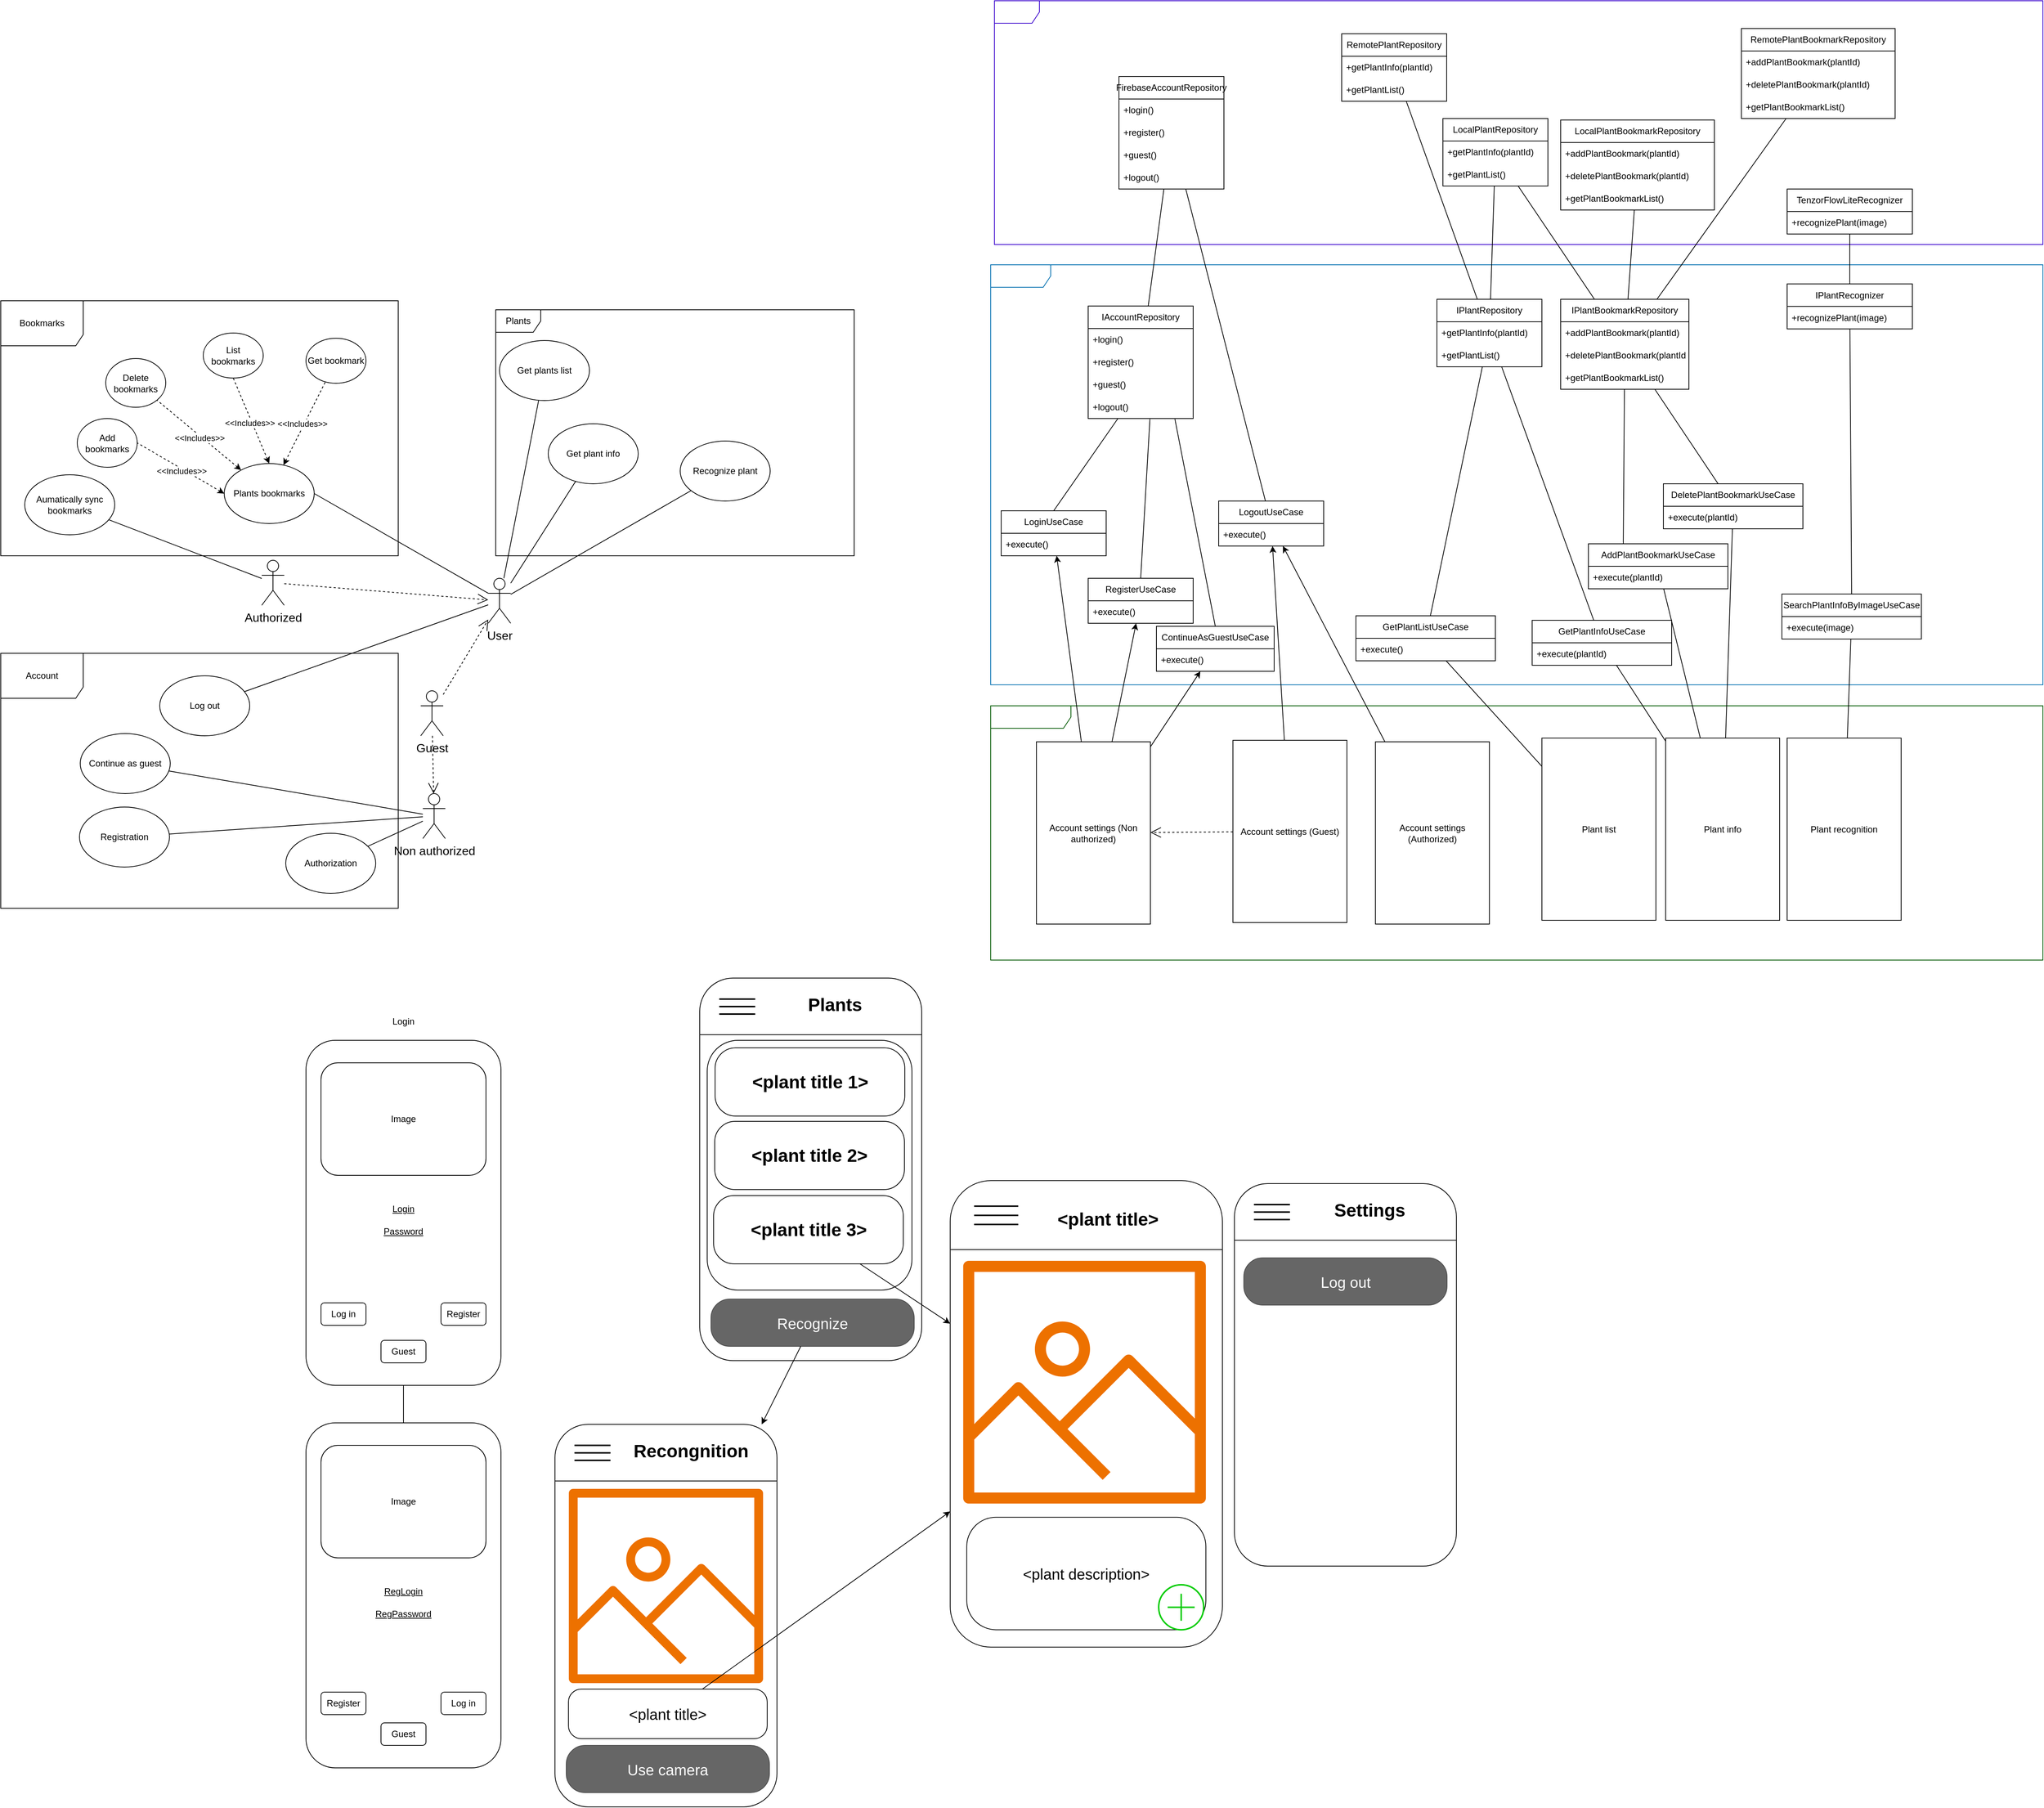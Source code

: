 <mxfile version="24.7.17">
  <diagram name="Страница — 1" id="I9Z1L919ukLN-PUytdVg">
    <mxGraphModel dx="2074" dy="1895" grid="0" gridSize="10" guides="1" tooltips="1" connect="1" arrows="1" fold="1" page="1" pageScale="1" pageWidth="827" pageHeight="1169" math="0" shadow="0">
      <root>
        <mxCell id="0" />
        <mxCell id="1" parent="0" />
        <mxCell id="OZ5fW6hErYmCuCrI8Dng-1" value="&lt;font style=&quot;font-size: 16px;&quot;&gt;Authorized&lt;/font&gt;" style="shape=umlActor;verticalLabelPosition=bottom;verticalAlign=top;html=1;outlineConnect=0;" parent="1" vertex="1">
          <mxGeometry x="-82" y="636" width="30" height="60" as="geometry" />
        </mxCell>
        <mxCell id="XvAhgUPR3jtQ_a_zYUv5-78" value="&lt;span style=&quot;font-size: 16px;&quot;&gt;User&lt;/span&gt;" style="shape=umlActor;verticalLabelPosition=bottom;verticalAlign=top;html=1;outlineConnect=0;" parent="1" vertex="1">
          <mxGeometry x="220" y="660" width="30" height="60" as="geometry" />
        </mxCell>
        <mxCell id="XvAhgUPR3jtQ_a_zYUv5-80" value="" style="endArrow=open;endSize=12;dashed=1;html=1;rounded=0;" parent="1" source="OZ5fW6hErYmCuCrI8Dng-1" target="XvAhgUPR3jtQ_a_zYUv5-78" edge="1">
          <mxGeometry width="160" relative="1" as="geometry">
            <mxPoint x="290" y="450" as="sourcePoint" />
            <mxPoint x="450" y="450" as="targetPoint" />
          </mxGeometry>
        </mxCell>
        <mxCell id="XvAhgUPR3jtQ_a_zYUv5-93" value="" style="endArrow=none;startArrow=none;endFill=0;startFill=0;html=1;rounded=0;" parent="1" source="XvAhgUPR3jtQ_a_zYUv5-78" target="xOfuGixTryFJO2dYPFEX-210" edge="1">
          <mxGeometry width="160" relative="1" as="geometry">
            <mxPoint x="260" y="711" as="sourcePoint" />
            <mxPoint x="520.574" y="582.284" as="targetPoint" />
          </mxGeometry>
        </mxCell>
        <mxCell id="ywz3B_dQgSqiMd2RL0sB-4" value="" style="rounded=1;whiteSpace=wrap;html=1;" parent="1" vertex="1">
          <mxGeometry x="-23" y="1276" width="260" height="460" as="geometry" />
        </mxCell>
        <mxCell id="ywz3B_dQgSqiMd2RL0sB-8" value="Image" style="rounded=1;whiteSpace=wrap;html=1;" parent="1" vertex="1">
          <mxGeometry x="-3" y="1306" width="220" height="150" as="geometry" />
        </mxCell>
        <mxCell id="ywz3B_dQgSqiMd2RL0sB-9" value="&lt;u&gt;Login&lt;/u&gt;" style="text;html=1;align=center;verticalAlign=middle;whiteSpace=wrap;rounded=0;" parent="1" vertex="1">
          <mxGeometry x="-3" y="1486" width="220" height="30" as="geometry" />
        </mxCell>
        <mxCell id="ywz3B_dQgSqiMd2RL0sB-10" value="&lt;u&gt;Password&lt;/u&gt;" style="text;html=1;align=center;verticalAlign=middle;whiteSpace=wrap;rounded=0;" parent="1" vertex="1">
          <mxGeometry x="-3" y="1516" width="220" height="30" as="geometry" />
        </mxCell>
        <mxCell id="ywz3B_dQgSqiMd2RL0sB-11" value="Log in" style="rounded=1;whiteSpace=wrap;html=1;" parent="1" vertex="1">
          <mxGeometry x="-3" y="1626" width="60" height="30" as="geometry" />
        </mxCell>
        <mxCell id="ywz3B_dQgSqiMd2RL0sB-12" value="Register" style="rounded=1;whiteSpace=wrap;html=1;" parent="1" vertex="1">
          <mxGeometry x="157" y="1626" width="60" height="30" as="geometry" />
        </mxCell>
        <mxCell id="ywz3B_dQgSqiMd2RL0sB-13" value="Guest" style="rounded=1;whiteSpace=wrap;html=1;" parent="1" vertex="1">
          <mxGeometry x="77" y="1676" width="60" height="30" as="geometry" />
        </mxCell>
        <mxCell id="ywz3B_dQgSqiMd2RL0sB-14" value="" style="rounded=1;whiteSpace=wrap;html=1;" parent="1" vertex="1">
          <mxGeometry x="-23" y="1786" width="260" height="460" as="geometry" />
        </mxCell>
        <mxCell id="ywz3B_dQgSqiMd2RL0sB-15" value="Image" style="rounded=1;whiteSpace=wrap;html=1;" parent="1" vertex="1">
          <mxGeometry x="-3" y="1816" width="220" height="150" as="geometry" />
        </mxCell>
        <mxCell id="ywz3B_dQgSqiMd2RL0sB-16" value="&lt;u&gt;RegLogin&lt;/u&gt;" style="text;html=1;align=center;verticalAlign=middle;whiteSpace=wrap;rounded=0;" parent="1" vertex="1">
          <mxGeometry x="-3" y="1996" width="220" height="30" as="geometry" />
        </mxCell>
        <mxCell id="ywz3B_dQgSqiMd2RL0sB-17" value="&lt;u&gt;RegPassword&lt;/u&gt;" style="text;html=1;align=center;verticalAlign=middle;whiteSpace=wrap;rounded=0;" parent="1" vertex="1">
          <mxGeometry x="-3" y="2026" width="220" height="30" as="geometry" />
        </mxCell>
        <mxCell id="ywz3B_dQgSqiMd2RL0sB-18" value="Log in" style="rounded=1;whiteSpace=wrap;html=1;" parent="1" vertex="1">
          <mxGeometry x="157" y="2145" width="60" height="30" as="geometry" />
        </mxCell>
        <mxCell id="ywz3B_dQgSqiMd2RL0sB-19" value="Register" style="rounded=1;whiteSpace=wrap;html=1;" parent="1" vertex="1">
          <mxGeometry x="-3" y="2145" width="60" height="30" as="geometry" />
        </mxCell>
        <mxCell id="ywz3B_dQgSqiMd2RL0sB-20" value="Guest" style="rounded=1;whiteSpace=wrap;html=1;" parent="1" vertex="1">
          <mxGeometry x="77" y="2186" width="60" height="30" as="geometry" />
        </mxCell>
        <mxCell id="ywz3B_dQgSqiMd2RL0sB-25" value="" style="endArrow=none;html=1;rounded=0;exitX=0.5;exitY=1;exitDx=0;exitDy=0;entryX=0.5;entryY=0;entryDx=0;entryDy=0;" parent="1" source="ywz3B_dQgSqiMd2RL0sB-4" target="ywz3B_dQgSqiMd2RL0sB-14" edge="1">
          <mxGeometry width="50" height="50" relative="1" as="geometry">
            <mxPoint x="397" y="1686" as="sourcePoint" />
            <mxPoint x="447" y="1636" as="targetPoint" />
          </mxGeometry>
        </mxCell>
        <mxCell id="XvAhgUPR3jtQ_a_zYUv5-102" value="Bookmarks" style="shape=umlFrame;whiteSpace=wrap;html=1;pointerEvents=0;width=110;height=60;" parent="1" vertex="1">
          <mxGeometry x="-430" y="290" width="530" height="340" as="geometry" />
        </mxCell>
        <mxCell id="OZ5fW6hErYmCuCrI8Dng-46" value="Authorization" style="ellipse;whiteSpace=wrap;html=1;" parent="1" vertex="1">
          <mxGeometry x="-50" y="1000" width="120" height="80" as="geometry" />
        </mxCell>
        <mxCell id="OZ5fW6hErYmCuCrI8Dng-50" value="Log out" style="ellipse;whiteSpace=wrap;html=1;" parent="1" vertex="1">
          <mxGeometry x="-218" y="790" width="120" height="80" as="geometry" />
        </mxCell>
        <mxCell id="XvAhgUPR3jtQ_a_zYUv5-67" value="Registration" style="ellipse;whiteSpace=wrap;html=1;" parent="1" vertex="1">
          <mxGeometry x="-325" y="965" width="120" height="80" as="geometry" />
        </mxCell>
        <mxCell id="XvAhgUPR3jtQ_a_zYUv5-71" value="Account" style="shape=umlFrame;whiteSpace=wrap;html=1;pointerEvents=0;width=110;height=60;" parent="1" vertex="1">
          <mxGeometry x="-430" y="760" width="530" height="340" as="geometry" />
        </mxCell>
        <mxCell id="XvAhgUPR3jtQ_a_zYUv5-113" value="Plants" style="shape=umlFrame;whiteSpace=wrap;html=1;pointerEvents=0;" parent="1" vertex="1">
          <mxGeometry x="230" y="302" width="478" height="328" as="geometry" />
        </mxCell>
        <mxCell id="9uD425jECkBsUKJlCgR7-5" value="Aumatically sync bookmarks" style="ellipse;whiteSpace=wrap;html=1;" parent="1" vertex="1">
          <mxGeometry x="-398" y="522" width="120" height="80" as="geometry" />
        </mxCell>
        <mxCell id="9uD425jECkBsUKJlCgR7-7" value="" style="endArrow=none;html=1;rounded=0;" parent="1" source="9uD425jECkBsUKJlCgR7-5" target="OZ5fW6hErYmCuCrI8Dng-1" edge="1">
          <mxGeometry width="50" height="50" relative="1" as="geometry">
            <mxPoint x="-140" y="850" as="sourcePoint" />
            <mxPoint x="-10" y="720.0" as="targetPoint" />
          </mxGeometry>
        </mxCell>
        <mxCell id="9uD425jECkBsUKJlCgR7-18" value="Plants bookmarks" style="ellipse;whiteSpace=wrap;html=1;" parent="1" vertex="1">
          <mxGeometry x="-132" y="507" width="120" height="80" as="geometry" />
        </mxCell>
        <mxCell id="9uD425jECkBsUKJlCgR7-19" value="Add bookmarks" style="ellipse;whiteSpace=wrap;html=1;" parent="1" vertex="1">
          <mxGeometry x="-328" y="447" width="80" height="65" as="geometry" />
        </mxCell>
        <mxCell id="9uD425jECkBsUKJlCgR7-20" value="Delete bookmarks" style="ellipse;whiteSpace=wrap;html=1;" parent="1" vertex="1">
          <mxGeometry x="-290" y="367" width="80" height="65" as="geometry" />
        </mxCell>
        <mxCell id="9uD425jECkBsUKJlCgR7-21" value="List bookmarks" style="ellipse;whiteSpace=wrap;html=1;" parent="1" vertex="1">
          <mxGeometry x="-160" y="333" width="80" height="60" as="geometry" />
        </mxCell>
        <mxCell id="9uD425jECkBsUKJlCgR7-31" value="" style="endArrow=none;html=1;rounded=0;dashed=1;startArrow=classic;startFill=1;endFill=0;entryX=0.5;entryY=1;entryDx=0;entryDy=0;exitX=0.5;exitY=0;exitDx=0;exitDy=0;" parent="1" source="9uD425jECkBsUKJlCgR7-18" target="9uD425jECkBsUKJlCgR7-21" edge="1">
          <mxGeometry width="50" height="50" relative="1" as="geometry">
            <mxPoint x="-62" y="432" as="sourcePoint" />
            <mxPoint x="-102" y="391" as="targetPoint" />
            <Array as="points" />
          </mxGeometry>
        </mxCell>
        <mxCell id="9uD425jECkBsUKJlCgR7-32" value="&lt;span style=&quot;font-size: 11px;&quot;&gt;&amp;lt;&amp;lt;Includes&amp;gt;&amp;gt;&lt;/span&gt;" style="edgeLabel;html=1;align=center;verticalAlign=middle;resizable=0;points=[];fontSize=11;" parent="9uD425jECkBsUKJlCgR7-31" vertex="1" connectable="0">
          <mxGeometry x="-0.033" y="3" relative="1" as="geometry">
            <mxPoint as="offset" />
          </mxGeometry>
        </mxCell>
        <mxCell id="9uD425jECkBsUKJlCgR7-33" value="" style="endArrow=none;html=1;rounded=0;dashed=1;startArrow=classic;startFill=1;endFill=0;entryX=1;entryY=1;entryDx=0;entryDy=0;" parent="1" source="9uD425jECkBsUKJlCgR7-18" target="9uD425jECkBsUKJlCgR7-20" edge="1">
          <mxGeometry width="50" height="50" relative="1" as="geometry">
            <mxPoint x="-52" y="442" as="sourcePoint" />
            <mxPoint x="-92" y="401" as="targetPoint" />
            <Array as="points" />
          </mxGeometry>
        </mxCell>
        <mxCell id="9uD425jECkBsUKJlCgR7-34" value="&lt;span style=&quot;font-size: 11px;&quot;&gt;&amp;lt;&amp;lt;Includes&amp;gt;&amp;gt;&lt;/span&gt;" style="edgeLabel;html=1;align=center;verticalAlign=middle;resizable=0;points=[];fontSize=11;" parent="9uD425jECkBsUKJlCgR7-33" vertex="1" connectable="0">
          <mxGeometry x="-0.033" y="3" relative="1" as="geometry">
            <mxPoint as="offset" />
          </mxGeometry>
        </mxCell>
        <mxCell id="9uD425jECkBsUKJlCgR7-35" value="" style="endArrow=none;html=1;rounded=0;dashed=1;startArrow=classic;startFill=1;endFill=0;exitX=0;exitY=0.5;exitDx=0;exitDy=0;entryX=1;entryY=0.5;entryDx=0;entryDy=0;" parent="1" source="9uD425jECkBsUKJlCgR7-18" target="9uD425jECkBsUKJlCgR7-19" edge="1">
          <mxGeometry width="50" height="50" relative="1" as="geometry">
            <mxPoint x="-42" y="452" as="sourcePoint" />
            <mxPoint x="-82" y="411" as="targetPoint" />
            <Array as="points" />
          </mxGeometry>
        </mxCell>
        <mxCell id="9uD425jECkBsUKJlCgR7-36" value="&lt;span style=&quot;font-size: 11px;&quot;&gt;&amp;lt;&amp;lt;Includes&amp;gt;&amp;gt;&lt;/span&gt;" style="edgeLabel;html=1;align=center;verticalAlign=middle;resizable=0;points=[];fontSize=11;" parent="9uD425jECkBsUKJlCgR7-35" vertex="1" connectable="0">
          <mxGeometry x="-0.033" y="3" relative="1" as="geometry">
            <mxPoint as="offset" />
          </mxGeometry>
        </mxCell>
        <mxCell id="9uD425jECkBsUKJlCgR7-38" value="" style="endArrow=none;html=1;rounded=0;entryX=0;entryY=0.333;entryDx=0;entryDy=0;entryPerimeter=0;exitX=1;exitY=0.5;exitDx=0;exitDy=0;" parent="1" source="9uD425jECkBsUKJlCgR7-18" target="XvAhgUPR3jtQ_a_zYUv5-78" edge="1">
          <mxGeometry width="50" height="50" relative="1" as="geometry">
            <mxPoint x="90" y="700" as="sourcePoint" />
            <mxPoint x="140" y="650" as="targetPoint" />
          </mxGeometry>
        </mxCell>
        <mxCell id="9uD425jECkBsUKJlCgR7-49" value="Data" style="shape=umlFrame;whiteSpace=wrap;html=1;pointerEvents=0;fillColor=none;fontColor=#ffffff;strokeColor=#3700CC;" parent="1" vertex="1">
          <mxGeometry x="895" y="-110" width="1398" height="325" as="geometry" />
        </mxCell>
        <mxCell id="9uD425jECkBsUKJlCgR7-50" value="Domain" style="shape=umlFrame;whiteSpace=wrap;html=1;pointerEvents=0;fillColor=none;fontColor=#ffffff;strokeColor=#006EAF;swimlaneFillColor=none;width=80;height=30;" parent="1" vertex="1">
          <mxGeometry x="890" y="242" width="1403" height="560" as="geometry" />
        </mxCell>
        <mxCell id="9uD425jECkBsUKJlCgR7-51" value="Presentation" style="shape=umlFrame;whiteSpace=wrap;html=1;pointerEvents=0;fillColor=none;fontColor=#ffffff;strokeColor=#005700;swimlaneFillColor=none;width=107;height=30;" parent="1" vertex="1">
          <mxGeometry x="890" y="830" width="1403" height="339" as="geometry" />
        </mxCell>
        <mxCell id="s6B-EZRNjVWWbjjZsRBY-15" value="Login" style="text;html=1;align=center;verticalAlign=middle;whiteSpace=wrap;rounded=0;" parent="1" vertex="1">
          <mxGeometry x="77" y="1236" width="60" height="30" as="geometry" />
        </mxCell>
        <mxCell id="s6B-EZRNjVWWbjjZsRBY-115" value="LoginUseCase" style="swimlane;fontStyle=0;childLayout=stackLayout;horizontal=1;startSize=30;horizontalStack=0;resizeParent=1;resizeParentMax=0;resizeLast=0;collapsible=1;marginBottom=0;whiteSpace=wrap;html=1;" parent="1" vertex="1">
          <mxGeometry x="904" y="570" width="140" height="60" as="geometry" />
        </mxCell>
        <mxCell id="s6B-EZRNjVWWbjjZsRBY-116" value="+execute()" style="text;strokeColor=none;fillColor=none;align=left;verticalAlign=middle;spacingLeft=4;spacingRight=4;overflow=hidden;points=[[0,0.5],[1,0.5]];portConstraint=eastwest;rotatable=0;whiteSpace=wrap;html=1;" parent="s6B-EZRNjVWWbjjZsRBY-115" vertex="1">
          <mxGeometry y="30" width="140" height="30" as="geometry" />
        </mxCell>
        <mxCell id="s6B-EZRNjVWWbjjZsRBY-119" value="RegisterUseCase" style="swimlane;fontStyle=0;childLayout=stackLayout;horizontal=1;startSize=30;horizontalStack=0;resizeParent=1;resizeParentMax=0;resizeLast=0;collapsible=1;marginBottom=0;whiteSpace=wrap;html=1;" parent="1" vertex="1">
          <mxGeometry x="1020" y="660" width="140" height="60" as="geometry" />
        </mxCell>
        <mxCell id="s6B-EZRNjVWWbjjZsRBY-120" value="+execute&lt;span style=&quot;background-color: initial;&quot;&gt;()&lt;/span&gt;" style="text;strokeColor=none;fillColor=none;align=left;verticalAlign=middle;spacingLeft=4;spacingRight=4;overflow=hidden;points=[[0,0.5],[1,0.5]];portConstraint=eastwest;rotatable=0;whiteSpace=wrap;html=1;" parent="s6B-EZRNjVWWbjjZsRBY-119" vertex="1">
          <mxGeometry y="30" width="140" height="30" as="geometry" />
        </mxCell>
        <mxCell id="s6B-EZRNjVWWbjjZsRBY-121" value="ContinueAsGuestUseCase" style="swimlane;fontStyle=0;childLayout=stackLayout;horizontal=1;startSize=30;horizontalStack=0;resizeParent=1;resizeParentMax=0;resizeLast=0;collapsible=1;marginBottom=0;whiteSpace=wrap;html=1;" parent="1" vertex="1">
          <mxGeometry x="1111" y="724" width="157" height="60" as="geometry">
            <mxRectangle x="983" y="728" width="121" height="30" as="alternateBounds" />
          </mxGeometry>
        </mxCell>
        <mxCell id="s6B-EZRNjVWWbjjZsRBY-122" value="+execute()" style="text;strokeColor=none;fillColor=none;align=left;verticalAlign=middle;spacingLeft=4;spacingRight=4;overflow=hidden;points=[[0,0.5],[1,0.5]];portConstraint=eastwest;rotatable=0;whiteSpace=wrap;html=1;" parent="s6B-EZRNjVWWbjjZsRBY-121" vertex="1">
          <mxGeometry y="30" width="157" height="30" as="geometry" />
        </mxCell>
        <mxCell id="s6B-EZRNjVWWbjjZsRBY-123" value="SearchPlantInfoByImageUseCase" style="swimlane;fontStyle=0;childLayout=stackLayout;horizontal=1;startSize=30;horizontalStack=0;resizeParent=1;resizeParentMax=0;resizeLast=0;collapsible=1;marginBottom=0;whiteSpace=wrap;html=1;" parent="1" vertex="1">
          <mxGeometry x="1945" y="681" width="186" height="60" as="geometry" />
        </mxCell>
        <mxCell id="s6B-EZRNjVWWbjjZsRBY-124" value="+execute(image)" style="text;strokeColor=none;fillColor=none;align=left;verticalAlign=middle;spacingLeft=4;spacingRight=4;overflow=hidden;points=[[0,0.5],[1,0.5]];portConstraint=eastwest;rotatable=0;whiteSpace=wrap;html=1;" parent="s6B-EZRNjVWWbjjZsRBY-123" vertex="1">
          <mxGeometry y="30" width="186" height="30" as="geometry" />
        </mxCell>
        <mxCell id="s6B-EZRNjVWWbjjZsRBY-125" value="AddPlantBookmarkUseCase" style="swimlane;fontStyle=0;childLayout=stackLayout;horizontal=1;startSize=30;horizontalStack=0;resizeParent=1;resizeParentMax=0;resizeLast=0;collapsible=1;marginBottom=0;whiteSpace=wrap;html=1;" parent="1" vertex="1">
          <mxGeometry x="1687" y="614" width="186" height="60" as="geometry" />
        </mxCell>
        <mxCell id="s6B-EZRNjVWWbjjZsRBY-126" value="+execute(plantId)" style="text;strokeColor=none;fillColor=none;align=left;verticalAlign=middle;spacingLeft=4;spacingRight=4;overflow=hidden;points=[[0,0.5],[1,0.5]];portConstraint=eastwest;rotatable=0;whiteSpace=wrap;html=1;" parent="s6B-EZRNjVWWbjjZsRBY-125" vertex="1">
          <mxGeometry y="30" width="186" height="30" as="geometry" />
        </mxCell>
        <mxCell id="s6B-EZRNjVWWbjjZsRBY-127" value="GetPlantInfoUseCase" style="swimlane;fontStyle=0;childLayout=stackLayout;horizontal=1;startSize=30;horizontalStack=0;resizeParent=1;resizeParentMax=0;resizeLast=0;collapsible=1;marginBottom=0;whiteSpace=wrap;html=1;" parent="1" vertex="1">
          <mxGeometry x="1612" y="716" width="186" height="60" as="geometry" />
        </mxCell>
        <mxCell id="s6B-EZRNjVWWbjjZsRBY-128" value="+execute(plantId)" style="text;strokeColor=none;fillColor=none;align=left;verticalAlign=middle;spacingLeft=4;spacingRight=4;overflow=hidden;points=[[0,0.5],[1,0.5]];portConstraint=eastwest;rotatable=0;whiteSpace=wrap;html=1;" parent="s6B-EZRNjVWWbjjZsRBY-127" vertex="1">
          <mxGeometry y="30" width="186" height="30" as="geometry" />
        </mxCell>
        <mxCell id="s6B-EZRNjVWWbjjZsRBY-129" value="DeletePlantBookmarkUseCase" style="swimlane;fontStyle=0;childLayout=stackLayout;horizontal=1;startSize=30;horizontalStack=0;resizeParent=1;resizeParentMax=0;resizeLast=0;collapsible=1;marginBottom=0;whiteSpace=wrap;html=1;" parent="1" vertex="1">
          <mxGeometry x="1787" y="534" width="186" height="60" as="geometry" />
        </mxCell>
        <mxCell id="s6B-EZRNjVWWbjjZsRBY-130" value="+execute(plantId)" style="text;strokeColor=none;fillColor=none;align=left;verticalAlign=middle;spacingLeft=4;spacingRight=4;overflow=hidden;points=[[0,0.5],[1,0.5]];portConstraint=eastwest;rotatable=0;whiteSpace=wrap;html=1;" parent="s6B-EZRNjVWWbjjZsRBY-129" vertex="1">
          <mxGeometry y="30" width="186" height="30" as="geometry" />
        </mxCell>
        <mxCell id="s6B-EZRNjVWWbjjZsRBY-153" value="IAccountRepository" style="swimlane;fontStyle=0;childLayout=stackLayout;horizontal=1;startSize=30;horizontalStack=0;resizeParent=1;resizeParentMax=0;resizeLast=0;collapsible=1;marginBottom=0;whiteSpace=wrap;html=1;" parent="1" vertex="1">
          <mxGeometry x="1020" y="297" width="140" height="150" as="geometry" />
        </mxCell>
        <mxCell id="s6B-EZRNjVWWbjjZsRBY-154" value="+login()" style="text;strokeColor=none;fillColor=none;align=left;verticalAlign=middle;spacingLeft=4;spacingRight=4;overflow=hidden;points=[[0,0.5],[1,0.5]];portConstraint=eastwest;rotatable=0;whiteSpace=wrap;html=1;" parent="s6B-EZRNjVWWbjjZsRBY-153" vertex="1">
          <mxGeometry y="30" width="140" height="30" as="geometry" />
        </mxCell>
        <mxCell id="s6B-EZRNjVWWbjjZsRBY-155" value="+register()" style="text;strokeColor=none;fillColor=none;align=left;verticalAlign=middle;spacingLeft=4;spacingRight=4;overflow=hidden;points=[[0,0.5],[1,0.5]];portConstraint=eastwest;rotatable=0;whiteSpace=wrap;html=1;" parent="s6B-EZRNjVWWbjjZsRBY-153" vertex="1">
          <mxGeometry y="60" width="140" height="30" as="geometry" />
        </mxCell>
        <mxCell id="xOfuGixTryFJO2dYPFEX-9" value="+guest()" style="text;strokeColor=none;fillColor=none;align=left;verticalAlign=middle;spacingLeft=4;spacingRight=4;overflow=hidden;points=[[0,0.5],[1,0.5]];portConstraint=eastwest;rotatable=0;whiteSpace=wrap;html=1;" parent="s6B-EZRNjVWWbjjZsRBY-153" vertex="1">
          <mxGeometry y="90" width="140" height="30" as="geometry" />
        </mxCell>
        <mxCell id="s6B-EZRNjVWWbjjZsRBY-156" value="+logout()" style="text;strokeColor=none;fillColor=none;align=left;verticalAlign=middle;spacingLeft=4;spacingRight=4;overflow=hidden;points=[[0,0.5],[1,0.5]];portConstraint=eastwest;rotatable=0;whiteSpace=wrap;html=1;" parent="s6B-EZRNjVWWbjjZsRBY-153" vertex="1">
          <mxGeometry y="120" width="140" height="30" as="geometry" />
        </mxCell>
        <mxCell id="s6B-EZRNjVWWbjjZsRBY-157" value="FirebaseAccountRepository" style="swimlane;fontStyle=0;childLayout=stackLayout;horizontal=1;startSize=30;horizontalStack=0;resizeParent=1;resizeParentMax=0;resizeLast=0;collapsible=1;marginBottom=0;whiteSpace=wrap;html=1;" parent="1" vertex="1">
          <mxGeometry x="1061" y="-9" width="140" height="150" as="geometry" />
        </mxCell>
        <mxCell id="s6B-EZRNjVWWbjjZsRBY-158" value="+login()" style="text;strokeColor=none;fillColor=none;align=left;verticalAlign=middle;spacingLeft=4;spacingRight=4;overflow=hidden;points=[[0,0.5],[1,0.5]];portConstraint=eastwest;rotatable=0;whiteSpace=wrap;html=1;" parent="s6B-EZRNjVWWbjjZsRBY-157" vertex="1">
          <mxGeometry y="30" width="140" height="30" as="geometry" />
        </mxCell>
        <mxCell id="s6B-EZRNjVWWbjjZsRBY-159" value="+register()" style="text;strokeColor=none;fillColor=none;align=left;verticalAlign=middle;spacingLeft=4;spacingRight=4;overflow=hidden;points=[[0,0.5],[1,0.5]];portConstraint=eastwest;rotatable=0;whiteSpace=wrap;html=1;" parent="s6B-EZRNjVWWbjjZsRBY-157" vertex="1">
          <mxGeometry y="60" width="140" height="30" as="geometry" />
        </mxCell>
        <mxCell id="xvtf7_6yE1IovDaNjs_M-1" value="+guest()" style="text;strokeColor=none;fillColor=none;align=left;verticalAlign=middle;spacingLeft=4;spacingRight=4;overflow=hidden;points=[[0,0.5],[1,0.5]];portConstraint=eastwest;rotatable=0;whiteSpace=wrap;html=1;" vertex="1" parent="s6B-EZRNjVWWbjjZsRBY-157">
          <mxGeometry y="90" width="140" height="30" as="geometry" />
        </mxCell>
        <mxCell id="s6B-EZRNjVWWbjjZsRBY-160" value="+logout()" style="text;strokeColor=none;fillColor=none;align=left;verticalAlign=middle;spacingLeft=4;spacingRight=4;overflow=hidden;points=[[0,0.5],[1,0.5]];portConstraint=eastwest;rotatable=0;whiteSpace=wrap;html=1;" parent="s6B-EZRNjVWWbjjZsRBY-157" vertex="1">
          <mxGeometry y="120" width="140" height="30" as="geometry" />
        </mxCell>
        <mxCell id="s6B-EZRNjVWWbjjZsRBY-167" value="TenzorFlowLiteRecognizer" style="swimlane;fontStyle=0;childLayout=stackLayout;horizontal=1;startSize=30;horizontalStack=0;resizeParent=1;resizeParentMax=0;resizeLast=0;collapsible=1;marginBottom=0;whiteSpace=wrap;html=1;" parent="1" vertex="1">
          <mxGeometry x="1952" y="141" width="167" height="60" as="geometry" />
        </mxCell>
        <mxCell id="s6B-EZRNjVWWbjjZsRBY-168" value="+recognizePlant(image)" style="text;strokeColor=none;fillColor=none;align=left;verticalAlign=middle;spacingLeft=4;spacingRight=4;overflow=hidden;points=[[0,0.5],[1,0.5]];portConstraint=eastwest;rotatable=0;whiteSpace=wrap;html=1;" parent="s6B-EZRNjVWWbjjZsRBY-167" vertex="1">
          <mxGeometry y="30" width="167" height="30" as="geometry" />
        </mxCell>
        <mxCell id="s6B-EZRNjVWWbjjZsRBY-172" value="IPlantRepository" style="swimlane;fontStyle=0;childLayout=stackLayout;horizontal=1;startSize=30;horizontalStack=0;resizeParent=1;resizeParentMax=0;resizeLast=0;collapsible=1;marginBottom=0;whiteSpace=wrap;html=1;" parent="1" vertex="1">
          <mxGeometry x="1485" y="288" width="140" height="90" as="geometry" />
        </mxCell>
        <mxCell id="s6B-EZRNjVWWbjjZsRBY-173" value="+getPlantInfo(plantId)" style="text;strokeColor=none;fillColor=none;align=left;verticalAlign=middle;spacingLeft=4;spacingRight=4;overflow=hidden;points=[[0,0.5],[1,0.5]];portConstraint=eastwest;rotatable=0;whiteSpace=wrap;html=1;" parent="s6B-EZRNjVWWbjjZsRBY-172" vertex="1">
          <mxGeometry y="30" width="140" height="30" as="geometry" />
        </mxCell>
        <mxCell id="xOfuGixTryFJO2dYPFEX-167" value="+getPlantList()" style="text;strokeColor=none;fillColor=none;align=left;verticalAlign=middle;spacingLeft=4;spacingRight=4;overflow=hidden;points=[[0,0.5],[1,0.5]];portConstraint=eastwest;rotatable=0;whiteSpace=wrap;html=1;" parent="s6B-EZRNjVWWbjjZsRBY-172" vertex="1">
          <mxGeometry y="60" width="140" height="30" as="geometry" />
        </mxCell>
        <mxCell id="s6B-EZRNjVWWbjjZsRBY-179" value="LocalPlantRepository" style="swimlane;fontStyle=0;childLayout=stackLayout;horizontal=1;startSize=30;horizontalStack=0;resizeParent=1;resizeParentMax=0;resizeLast=0;collapsible=1;marginBottom=0;whiteSpace=wrap;html=1;" parent="1" vertex="1">
          <mxGeometry x="1493" y="47" width="140" height="90" as="geometry" />
        </mxCell>
        <mxCell id="s6B-EZRNjVWWbjjZsRBY-180" value="+getPlantInfo(plantId)" style="text;strokeColor=none;fillColor=none;align=left;verticalAlign=middle;spacingLeft=4;spacingRight=4;overflow=hidden;points=[[0,0.5],[1,0.5]];portConstraint=eastwest;rotatable=0;whiteSpace=wrap;html=1;" parent="s6B-EZRNjVWWbjjZsRBY-179" vertex="1">
          <mxGeometry y="30" width="140" height="30" as="geometry" />
        </mxCell>
        <mxCell id="xOfuGixTryFJO2dYPFEX-180" value="+getPlantList()" style="text;strokeColor=none;fillColor=none;align=left;verticalAlign=middle;spacingLeft=4;spacingRight=4;overflow=hidden;points=[[0,0.5],[1,0.5]];portConstraint=eastwest;rotatable=0;whiteSpace=wrap;html=1;" parent="s6B-EZRNjVWWbjjZsRBY-179" vertex="1">
          <mxGeometry y="60" width="140" height="30" as="geometry" />
        </mxCell>
        <mxCell id="s6B-EZRNjVWWbjjZsRBY-206" value="" style="endArrow=none;html=1;rounded=0;exitX=0.5;exitY=0;exitDx=0;exitDy=0;entryX=0.283;entryY=1;entryDx=0;entryDy=0;entryPerimeter=0;" parent="1" source="s6B-EZRNjVWWbjjZsRBY-115" target="s6B-EZRNjVWWbjjZsRBY-156" edge="1">
          <mxGeometry width="50" height="50" relative="1" as="geometry">
            <mxPoint x="1204" y="568" as="sourcePoint" />
            <mxPoint x="1254" y="518" as="targetPoint" />
          </mxGeometry>
        </mxCell>
        <mxCell id="s6B-EZRNjVWWbjjZsRBY-207" value="" style="endArrow=none;html=1;rounded=0;exitX=0.5;exitY=0;exitDx=0;exitDy=0;entryX=0.588;entryY=1.022;entryDx=0;entryDy=0;entryPerimeter=0;" parent="1" source="s6B-EZRNjVWWbjjZsRBY-119" target="s6B-EZRNjVWWbjjZsRBY-156" edge="1">
          <mxGeometry width="50" height="50" relative="1" as="geometry">
            <mxPoint x="1204" y="568" as="sourcePoint" />
            <mxPoint x="1254" y="518" as="targetPoint" />
          </mxGeometry>
        </mxCell>
        <mxCell id="s6B-EZRNjVWWbjjZsRBY-208" value="" style="endArrow=none;html=1;rounded=0;exitX=0.5;exitY=0;exitDx=0;exitDy=0;entryX=0.826;entryY=1.022;entryDx=0;entryDy=0;entryPerimeter=0;" parent="1" source="s6B-EZRNjVWWbjjZsRBY-121" target="s6B-EZRNjVWWbjjZsRBY-156" edge="1">
          <mxGeometry width="50" height="50" relative="1" as="geometry">
            <mxPoint x="1204" y="568" as="sourcePoint" />
            <mxPoint x="1254" y="518" as="targetPoint" />
          </mxGeometry>
        </mxCell>
        <mxCell id="s6B-EZRNjVWWbjjZsRBY-209" value="" style="endArrow=none;html=1;rounded=0;" parent="1" source="s6B-EZRNjVWWbjjZsRBY-153" target="s6B-EZRNjVWWbjjZsRBY-157" edge="1">
          <mxGeometry width="50" height="50" relative="1" as="geometry">
            <mxPoint x="1298" y="367" as="sourcePoint" />
            <mxPoint x="1348" y="317" as="targetPoint" />
          </mxGeometry>
        </mxCell>
        <mxCell id="s6B-EZRNjVWWbjjZsRBY-216" value="" style="endArrow=none;html=1;rounded=0;exitX=0.5;exitY=0;exitDx=0;exitDy=0;" parent="1" source="s6B-EZRNjVWWbjjZsRBY-123" target="xOfuGixTryFJO2dYPFEX-158" edge="1">
          <mxGeometry width="50" height="50" relative="1" as="geometry">
            <mxPoint x="1448" y="520" as="sourcePoint" />
            <mxPoint x="1498" y="470" as="targetPoint" />
          </mxGeometry>
        </mxCell>
        <mxCell id="s6B-EZRNjVWWbjjZsRBY-217" value="" style="endArrow=none;html=1;rounded=0;exitX=0.25;exitY=0;exitDx=0;exitDy=0;" parent="1" source="s6B-EZRNjVWWbjjZsRBY-125" target="xOfuGixTryFJO2dYPFEX-168" edge="1">
          <mxGeometry width="50" height="50" relative="1" as="geometry">
            <mxPoint x="1535" y="583" as="sourcePoint" />
            <mxPoint x="1515.8" y="435.9" as="targetPoint" />
          </mxGeometry>
        </mxCell>
        <mxCell id="s6B-EZRNjVWWbjjZsRBY-218" value="" style="endArrow=none;html=1;rounded=0;" parent="1" source="s6B-EZRNjVWWbjjZsRBY-127" target="s6B-EZRNjVWWbjjZsRBY-172" edge="1">
          <mxGeometry width="50" height="50" relative="1" as="geometry">
            <mxPoint x="1535" y="583" as="sourcePoint" />
            <mxPoint x="1551.22" y="441.39" as="targetPoint" />
          </mxGeometry>
        </mxCell>
        <mxCell id="s6B-EZRNjVWWbjjZsRBY-219" value="" style="endArrow=none;html=1;rounded=0;" parent="1" source="s6B-EZRNjVWWbjjZsRBY-129" target="xOfuGixTryFJO2dYPFEX-168" edge="1">
          <mxGeometry width="50" height="50" relative="1" as="geometry">
            <mxPoint x="1535" y="583" as="sourcePoint" />
            <mxPoint x="1592.66" y="439.05" as="targetPoint" />
          </mxGeometry>
        </mxCell>
        <mxCell id="s6B-EZRNjVWWbjjZsRBY-220" value="" style="endArrow=none;html=1;rounded=0;" parent="1" source="s6B-EZRNjVWWbjjZsRBY-172" target="s6B-EZRNjVWWbjjZsRBY-179" edge="1">
          <mxGeometry width="50" height="50" relative="1" as="geometry">
            <mxPoint x="1608" y="320" as="sourcePoint" />
            <mxPoint x="1658" y="270" as="targetPoint" />
          </mxGeometry>
        </mxCell>
        <mxCell id="xOfuGixTryFJO2dYPFEX-1" value="&lt;font style=&quot;font-size: 16px;&quot;&gt;Guest&lt;/font&gt;" style="shape=umlActor;verticalLabelPosition=bottom;verticalAlign=top;html=1;outlineConnect=0;" parent="1" vertex="1">
          <mxGeometry x="130" y="810" width="30" height="60" as="geometry" />
        </mxCell>
        <mxCell id="xOfuGixTryFJO2dYPFEX-3" value="" style="endArrow=open;endSize=12;dashed=1;html=1;rounded=0;" parent="1" source="xOfuGixTryFJO2dYPFEX-1" target="XvAhgUPR3jtQ_a_zYUv5-78" edge="1">
          <mxGeometry width="160" relative="1" as="geometry">
            <mxPoint x="-42" y="677" as="sourcePoint" />
            <mxPoint x="230" y="699" as="targetPoint" />
          </mxGeometry>
        </mxCell>
        <mxCell id="xOfuGixTryFJO2dYPFEX-5" value="LogoutUseCase" style="swimlane;fontStyle=0;childLayout=stackLayout;horizontal=1;startSize=30;horizontalStack=0;resizeParent=1;resizeParentMax=0;resizeLast=0;collapsible=1;marginBottom=0;whiteSpace=wrap;html=1;" parent="1" vertex="1">
          <mxGeometry x="1194" y="557" width="140" height="60" as="geometry">
            <mxRectangle x="983" y="728" width="121" height="30" as="alternateBounds" />
          </mxGeometry>
        </mxCell>
        <mxCell id="xOfuGixTryFJO2dYPFEX-6" value="+execute()" style="text;strokeColor=none;fillColor=none;align=left;verticalAlign=middle;spacingLeft=4;spacingRight=4;overflow=hidden;points=[[0,0.5],[1,0.5]];portConstraint=eastwest;rotatable=0;whiteSpace=wrap;html=1;" parent="xOfuGixTryFJO2dYPFEX-5" vertex="1">
          <mxGeometry y="30" width="140" height="30" as="geometry" />
        </mxCell>
        <mxCell id="xOfuGixTryFJO2dYPFEX-7" value="Continue as guest" style="ellipse;whiteSpace=wrap;html=1;" parent="1" vertex="1">
          <mxGeometry x="-324" y="867" width="120" height="80" as="geometry" />
        </mxCell>
        <mxCell id="xOfuGixTryFJO2dYPFEX-10" value="" style="endArrow=none;html=1;rounded=0;" parent="1" source="xOfuGixTryFJO2dYPFEX-5" target="s6B-EZRNjVWWbjjZsRBY-157" edge="1">
          <mxGeometry width="50" height="50" relative="1" as="geometry">
            <mxPoint x="1110" y="307" as="sourcePoint" />
            <mxPoint x="1133" y="121" as="targetPoint" />
          </mxGeometry>
        </mxCell>
        <mxCell id="xOfuGixTryFJO2dYPFEX-38" value="" style="group" parent="1" vertex="1" connectable="0">
          <mxGeometry x="502" y="1193" width="296" height="510" as="geometry" />
        </mxCell>
        <mxCell id="xOfuGixTryFJO2dYPFEX-29" value="" style="rounded=1;whiteSpace=wrap;html=1;" parent="xOfuGixTryFJO2dYPFEX-38" vertex="1">
          <mxGeometry width="296" height="510" as="geometry" />
        </mxCell>
        <mxCell id="xOfuGixTryFJO2dYPFEX-33" value="" style="endArrow=none;html=1;rounded=0;exitX=0.002;exitY=0.148;exitDx=0;exitDy=0;exitPerimeter=0;entryX=1.001;entryY=0.148;entryDx=0;entryDy=0;entryPerimeter=0;" parent="xOfuGixTryFJO2dYPFEX-38" source="xOfuGixTryFJO2dYPFEX-29" target="xOfuGixTryFJO2dYPFEX-29" edge="1">
          <mxGeometry width="50" height="50" relative="1" as="geometry">
            <mxPoint x="-63" y="57" as="sourcePoint" />
            <mxPoint x="403" y="103" as="targetPoint" />
          </mxGeometry>
        </mxCell>
        <mxCell id="xOfuGixTryFJO2dYPFEX-35" value="" style="line;strokeWidth=2;html=1;" parent="xOfuGixTryFJO2dYPFEX-38" vertex="1">
          <mxGeometry x="26" y="23" width="48" height="10" as="geometry" />
        </mxCell>
        <mxCell id="xOfuGixTryFJO2dYPFEX-36" value="" style="line;strokeWidth=2;html=1;" parent="xOfuGixTryFJO2dYPFEX-38" vertex="1">
          <mxGeometry x="26" y="33" width="48" height="10" as="geometry" />
        </mxCell>
        <mxCell id="xOfuGixTryFJO2dYPFEX-37" value="" style="line;strokeWidth=2;html=1;" parent="xOfuGixTryFJO2dYPFEX-38" vertex="1">
          <mxGeometry x="26" y="43" width="48" height="10" as="geometry" />
        </mxCell>
        <mxCell id="xOfuGixTryFJO2dYPFEX-53" value="" style="group" parent="xOfuGixTryFJO2dYPFEX-38" vertex="1" connectable="0">
          <mxGeometry x="10" y="83" width="273" height="333" as="geometry" />
        </mxCell>
        <mxCell id="xOfuGixTryFJO2dYPFEX-40" value="" style="rounded=1;whiteSpace=wrap;html=1;" parent="xOfuGixTryFJO2dYPFEX-53" vertex="1">
          <mxGeometry width="273" height="333" as="geometry" />
        </mxCell>
        <mxCell id="xOfuGixTryFJO2dYPFEX-49" value="&lt;span style=&quot;font-size: 24px; font-weight: 700; text-wrap: nowrap;&quot;&gt;&amp;lt;plant title 1&amp;gt;&lt;/span&gt;" style="rounded=1;whiteSpace=wrap;html=1;arcSize=30;fontSize=22;" parent="xOfuGixTryFJO2dYPFEX-53" vertex="1">
          <mxGeometry x="10.5" y="10" width="253" height="91" as="geometry" />
        </mxCell>
        <mxCell id="xOfuGixTryFJO2dYPFEX-50" value="&lt;span style=&quot;font-size: 24px; font-weight: 700; text-wrap: nowrap;&quot;&gt;&amp;lt;plant title 2&amp;gt;&lt;/span&gt;" style="rounded=1;whiteSpace=wrap;html=1;arcSize=30;fontSize=22;" parent="xOfuGixTryFJO2dYPFEX-53" vertex="1">
          <mxGeometry x="10" y="108" width="253" height="91" as="geometry" />
        </mxCell>
        <mxCell id="xOfuGixTryFJO2dYPFEX-51" value="&lt;span style=&quot;font-size: 24px; font-weight: 700; text-wrap: nowrap;&quot;&gt;&amp;lt;plant title 3&amp;gt;&lt;/span&gt;" style="rounded=1;whiteSpace=wrap;html=1;arcSize=30;fontSize=22;" parent="xOfuGixTryFJO2dYPFEX-53" vertex="1">
          <mxGeometry x="8.5" y="207" width="253" height="91" as="geometry" />
        </mxCell>
        <mxCell id="xOfuGixTryFJO2dYPFEX-39" value="Recognize" style="rounded=1;html=1;shadow=0;dashed=0;whiteSpace=wrap;fontSize=20;fillColor=#666666;align=center;strokeColor=#4D4D4D;fontColor=#ffffff;arcSize=40;" parent="xOfuGixTryFJO2dYPFEX-38" vertex="1">
          <mxGeometry x="15" y="428" width="271" height="63" as="geometry" />
        </mxCell>
        <mxCell id="xOfuGixTryFJO2dYPFEX-54" value="Plants" style="text;strokeColor=none;fillColor=none;html=1;fontSize=24;fontStyle=1;verticalAlign=middle;align=center;" parent="xOfuGixTryFJO2dYPFEX-38" vertex="1">
          <mxGeometry x="93" y="16" width="173" height="40" as="geometry" />
        </mxCell>
        <mxCell id="xOfuGixTryFJO2dYPFEX-55" value="" style="group" parent="1" vertex="1" connectable="0">
          <mxGeometry x="836" y="1463" width="363.02" height="622" as="geometry" />
        </mxCell>
        <mxCell id="xOfuGixTryFJO2dYPFEX-56" value="" style="rounded=1;whiteSpace=wrap;html=1;" parent="xOfuGixTryFJO2dYPFEX-55" vertex="1">
          <mxGeometry width="363.0" height="622" as="geometry" />
        </mxCell>
        <mxCell id="xOfuGixTryFJO2dYPFEX-57" value="" style="endArrow=none;html=1;rounded=0;exitX=0.002;exitY=0.148;exitDx=0;exitDy=0;exitPerimeter=0;entryX=1.001;entryY=0.148;entryDx=0;entryDy=0;entryPerimeter=0;" parent="xOfuGixTryFJO2dYPFEX-55" source="xOfuGixTryFJO2dYPFEX-56" target="xOfuGixTryFJO2dYPFEX-56" edge="1">
          <mxGeometry width="50" height="50" relative="1" as="geometry">
            <mxPoint x="-77.26" y="69.518" as="sourcePoint" />
            <mxPoint x="494.22" y="125.62" as="targetPoint" />
          </mxGeometry>
        </mxCell>
        <mxCell id="xOfuGixTryFJO2dYPFEX-58" value="" style="line;strokeWidth=2;html=1;" parent="xOfuGixTryFJO2dYPFEX-55" vertex="1">
          <mxGeometry x="31.885" y="28.051" width="58.865" height="12.196" as="geometry" />
        </mxCell>
        <mxCell id="xOfuGixTryFJO2dYPFEX-59" value="" style="line;strokeWidth=2;html=1;" parent="xOfuGixTryFJO2dYPFEX-55" vertex="1">
          <mxGeometry x="31.885" y="40.247" width="58.865" height="12.196" as="geometry" />
        </mxCell>
        <mxCell id="xOfuGixTryFJO2dYPFEX-60" value="" style="line;strokeWidth=2;html=1;" parent="xOfuGixTryFJO2dYPFEX-55" vertex="1">
          <mxGeometry x="31.885" y="52.443" width="58.865" height="12.196" as="geometry" />
        </mxCell>
        <mxCell id="xOfuGixTryFJO2dYPFEX-67" value="&amp;lt;plant title&amp;gt;" style="text;strokeColor=none;fillColor=none;html=1;fontSize=24;fontStyle=1;verticalAlign=middle;align=center;" parent="xOfuGixTryFJO2dYPFEX-55" vertex="1">
          <mxGeometry x="103.014" y="28.051" width="214.611" height="48.784" as="geometry" />
        </mxCell>
        <mxCell id="xOfuGixTryFJO2dYPFEX-71" value="" style="sketch=0;outlineConnect=0;fontColor=#232F3E;gradientColor=none;fillColor=#ED7100;strokeColor=none;dashed=0;verticalLabelPosition=bottom;verticalAlign=top;align=center;html=1;fontSize=12;fontStyle=0;aspect=fixed;pointerEvents=1;shape=mxgraph.aws4.container_registry_image;" parent="xOfuGixTryFJO2dYPFEX-55" vertex="1">
          <mxGeometry x="17.35" y="107" width="323.58" height="323.58" as="geometry" />
        </mxCell>
        <mxCell id="xOfuGixTryFJO2dYPFEX-72" value="&amp;lt;plant description&amp;gt;" style="rounded=1;whiteSpace=wrap;html=1;arcSize=26;fontSize=20;" parent="xOfuGixTryFJO2dYPFEX-55" vertex="1">
          <mxGeometry x="22.074" y="448.816" width="318.851" height="150.012" as="geometry" />
        </mxCell>
        <mxCell id="OpaP8hEfkQJxoI1lLEyr-8" value="" style="html=1;verticalLabelPosition=bottom;align=center;labelBackgroundColor=#ffffff;verticalAlign=top;strokeWidth=2;shadow=0;dashed=0;shape=mxgraph.ios7.icons.add;strokeColor=#00CC00;aspect=fixed;" parent="xOfuGixTryFJO2dYPFEX-55" vertex="1">
          <mxGeometry x="278" y="538.83" width="60" height="60" as="geometry" />
        </mxCell>
        <mxCell id="xOfuGixTryFJO2dYPFEX-73" value="" style="group" parent="1" vertex="1" connectable="0">
          <mxGeometry x="309" y="1788" width="296" height="510" as="geometry" />
        </mxCell>
        <mxCell id="xOfuGixTryFJO2dYPFEX-74" value="" style="rounded=1;whiteSpace=wrap;html=1;" parent="xOfuGixTryFJO2dYPFEX-73" vertex="1">
          <mxGeometry width="296" height="510" as="geometry" />
        </mxCell>
        <mxCell id="xOfuGixTryFJO2dYPFEX-75" value="" style="endArrow=none;html=1;rounded=0;exitX=0.002;exitY=0.148;exitDx=0;exitDy=0;exitPerimeter=0;entryX=1.001;entryY=0.148;entryDx=0;entryDy=0;entryPerimeter=0;" parent="xOfuGixTryFJO2dYPFEX-73" source="xOfuGixTryFJO2dYPFEX-74" target="xOfuGixTryFJO2dYPFEX-74" edge="1">
          <mxGeometry width="50" height="50" relative="1" as="geometry">
            <mxPoint x="-63" y="57" as="sourcePoint" />
            <mxPoint x="403" y="103" as="targetPoint" />
          </mxGeometry>
        </mxCell>
        <mxCell id="xOfuGixTryFJO2dYPFEX-76" value="" style="line;strokeWidth=2;html=1;" parent="xOfuGixTryFJO2dYPFEX-73" vertex="1">
          <mxGeometry x="26" y="23" width="48" height="10" as="geometry" />
        </mxCell>
        <mxCell id="xOfuGixTryFJO2dYPFEX-77" value="" style="line;strokeWidth=2;html=1;" parent="xOfuGixTryFJO2dYPFEX-73" vertex="1">
          <mxGeometry x="26" y="33" width="48" height="10" as="geometry" />
        </mxCell>
        <mxCell id="xOfuGixTryFJO2dYPFEX-78" value="" style="line;strokeWidth=2;html=1;" parent="xOfuGixTryFJO2dYPFEX-73" vertex="1">
          <mxGeometry x="26" y="43" width="48" height="10" as="geometry" />
        </mxCell>
        <mxCell id="xOfuGixTryFJO2dYPFEX-79" value="Recongnition" style="text;strokeColor=none;fillColor=none;html=1;fontSize=24;fontStyle=1;verticalAlign=middle;align=center;" parent="xOfuGixTryFJO2dYPFEX-73" vertex="1">
          <mxGeometry x="93" y="16" width="175" height="40" as="geometry" />
        </mxCell>
        <mxCell id="xOfuGixTryFJO2dYPFEX-83" value="Use camera" style="rounded=1;html=1;shadow=0;dashed=0;whiteSpace=wrap;fontSize=20;fillColor=#666666;align=center;strokeColor=#4D4D4D;fontColor=#ffffff;arcSize=40;" parent="xOfuGixTryFJO2dYPFEX-73" vertex="1">
          <mxGeometry x="15" y="428" width="271" height="63" as="geometry" />
        </mxCell>
        <mxCell id="xOfuGixTryFJO2dYPFEX-85" value="" style="sketch=0;outlineConnect=0;fontColor=#232F3E;gradientColor=none;fillColor=#ED7100;strokeColor=none;dashed=0;verticalLabelPosition=bottom;verticalAlign=top;align=center;html=1;fontSize=12;fontStyle=0;aspect=fixed;pointerEvents=1;shape=mxgraph.aws4.container_registry_image;" parent="xOfuGixTryFJO2dYPFEX-73" vertex="1">
          <mxGeometry x="18.5" y="86" width="259" height="259" as="geometry" />
        </mxCell>
        <mxCell id="xOfuGixTryFJO2dYPFEX-86" value="&amp;lt;plant title&amp;gt;" style="rounded=1;whiteSpace=wrap;html=1;arcSize=26;fontSize=20;" parent="xOfuGixTryFJO2dYPFEX-73" vertex="1">
          <mxGeometry x="18" y="353" width="265" height="66" as="geometry" />
        </mxCell>
        <mxCell id="xOfuGixTryFJO2dYPFEX-87" value="" style="endArrow=classic;html=1;rounded=0;" parent="1" source="xOfuGixTryFJO2dYPFEX-86" target="xOfuGixTryFJO2dYPFEX-56" edge="1">
          <mxGeometry width="50" height="50" relative="1" as="geometry">
            <mxPoint x="2468" y="2382" as="sourcePoint" />
            <mxPoint x="2533" y="2467" as="targetPoint" />
          </mxGeometry>
        </mxCell>
        <mxCell id="xOfuGixTryFJO2dYPFEX-128" value="Account settings (Authorized)" style="rounded=0;whiteSpace=wrap;html=1;" parent="1" vertex="1">
          <mxGeometry x="1403" y="878" width="152" height="243" as="geometry" />
        </mxCell>
        <mxCell id="xOfuGixTryFJO2dYPFEX-129" value="" style="endArrow=classic;html=1;rounded=0;" parent="1" source="xOfuGixTryFJO2dYPFEX-130" target="s6B-EZRNjVWWbjjZsRBY-115" edge="1">
          <mxGeometry width="50" height="50" relative="1" as="geometry">
            <mxPoint x="834" y="867" as="sourcePoint" />
            <mxPoint x="884" y="817" as="targetPoint" />
          </mxGeometry>
        </mxCell>
        <mxCell id="xOfuGixTryFJO2dYPFEX-130" value="Account settings (Non authorized)" style="rounded=0;whiteSpace=wrap;html=1;" parent="1" vertex="1">
          <mxGeometry x="951" y="878" width="152" height="243" as="geometry" />
        </mxCell>
        <mxCell id="xOfuGixTryFJO2dYPFEX-132" value="" style="endArrow=classic;html=1;rounded=0;" parent="1" source="xOfuGixTryFJO2dYPFEX-130" target="s6B-EZRNjVWWbjjZsRBY-119" edge="1">
          <mxGeometry width="50" height="50" relative="1" as="geometry">
            <mxPoint x="1175" y="891" as="sourcePoint" />
            <mxPoint x="1004" y="640" as="targetPoint" />
          </mxGeometry>
        </mxCell>
        <mxCell id="xOfuGixTryFJO2dYPFEX-133" value="" style="endArrow=classic;html=1;rounded=0;" parent="1" source="xOfuGixTryFJO2dYPFEX-130" target="s6B-EZRNjVWWbjjZsRBY-121" edge="1">
          <mxGeometry width="50" height="50" relative="1" as="geometry">
            <mxPoint x="1201" y="882" as="sourcePoint" />
            <mxPoint x="1129" y="706" as="targetPoint" />
          </mxGeometry>
        </mxCell>
        <mxCell id="xOfuGixTryFJO2dYPFEX-136" value="" style="endArrow=classic;html=1;rounded=0;" parent="1" source="xOfuGixTryFJO2dYPFEX-128" target="xOfuGixTryFJO2dYPFEX-5" edge="1">
          <mxGeometry width="50" height="50" relative="1" as="geometry">
            <mxPoint x="1256" y="882" as="sourcePoint" />
            <mxPoint x="1261" y="777" as="targetPoint" />
          </mxGeometry>
        </mxCell>
        <mxCell id="xOfuGixTryFJO2dYPFEX-137" value="&lt;font style=&quot;font-size: 16px;&quot;&gt;Non authorized&lt;/font&gt;" style="shape=umlActor;verticalLabelPosition=bottom;verticalAlign=top;html=1;outlineConnect=0;" parent="1" vertex="1">
          <mxGeometry x="132.81" y="947" width="30" height="60" as="geometry" />
        </mxCell>
        <mxCell id="xOfuGixTryFJO2dYPFEX-138" value="" style="endArrow=none;startArrow=none;endFill=0;startFill=0;html=1;rounded=0;" parent="1" source="xOfuGixTryFJO2dYPFEX-137" target="xOfuGixTryFJO2dYPFEX-7" edge="1">
          <mxGeometry width="160" relative="1" as="geometry">
            <mxPoint x="140" y="799" as="sourcePoint" />
            <mxPoint x="-55" y="922" as="targetPoint" />
          </mxGeometry>
        </mxCell>
        <mxCell id="xOfuGixTryFJO2dYPFEX-139" value="" style="endArrow=none;startArrow=none;endFill=0;startFill=0;html=1;rounded=0;" parent="1" source="xOfuGixTryFJO2dYPFEX-137" target="XvAhgUPR3jtQ_a_zYUv5-67" edge="1">
          <mxGeometry width="160" relative="1" as="geometry">
            <mxPoint x="40" y="751" as="sourcePoint" />
            <mxPoint x="-73" y="914" as="targetPoint" />
          </mxGeometry>
        </mxCell>
        <mxCell id="xOfuGixTryFJO2dYPFEX-140" value="" style="endArrow=none;startArrow=none;endFill=0;startFill=0;html=1;rounded=0;" parent="1" source="xOfuGixTryFJO2dYPFEX-137" target="OZ5fW6hErYmCuCrI8Dng-46" edge="1">
          <mxGeometry width="160" relative="1" as="geometry">
            <mxPoint x="40" y="758" as="sourcePoint" />
            <mxPoint x="-90" y="1008" as="targetPoint" />
          </mxGeometry>
        </mxCell>
        <mxCell id="xOfuGixTryFJO2dYPFEX-146" value="" style="endArrow=open;endSize=12;dashed=1;html=1;rounded=0;" parent="1" source="xOfuGixTryFJO2dYPFEX-1" target="xOfuGixTryFJO2dYPFEX-137" edge="1">
          <mxGeometry width="160" relative="1" as="geometry">
            <mxPoint x="170" y="774" as="sourcePoint" />
            <mxPoint x="230" y="715" as="targetPoint" />
          </mxGeometry>
        </mxCell>
        <mxCell id="xOfuGixTryFJO2dYPFEX-147" value="Account settings (Guest)" style="rounded=0;whiteSpace=wrap;html=1;" parent="1" vertex="1">
          <mxGeometry x="1213" y="876" width="152" height="243" as="geometry" />
        </mxCell>
        <mxCell id="xOfuGixTryFJO2dYPFEX-148" value="" style="endArrow=open;endSize=12;dashed=1;html=1;rounded=0;" parent="1" source="xOfuGixTryFJO2dYPFEX-147" target="xOfuGixTryFJO2dYPFEX-130" edge="1">
          <mxGeometry width="160" relative="1" as="geometry">
            <mxPoint x="170" y="774" as="sourcePoint" />
            <mxPoint x="230" y="715" as="targetPoint" />
          </mxGeometry>
        </mxCell>
        <mxCell id="xOfuGixTryFJO2dYPFEX-149" value="" style="endArrow=classic;html=1;rounded=0;" parent="1" source="xOfuGixTryFJO2dYPFEX-147" target="xOfuGixTryFJO2dYPFEX-5" edge="1">
          <mxGeometry width="50" height="50" relative="1" as="geometry">
            <mxPoint x="1426" y="888" as="sourcePoint" />
            <mxPoint x="1290" y="627" as="targetPoint" />
          </mxGeometry>
        </mxCell>
        <mxCell id="xOfuGixTryFJO2dYPFEX-155" value="Plant list" style="rounded=0;whiteSpace=wrap;html=1;" parent="1" vertex="1">
          <mxGeometry x="1625" y="873" width="152" height="243" as="geometry" />
        </mxCell>
        <mxCell id="xOfuGixTryFJO2dYPFEX-156" value="Plant info" style="rounded=0;whiteSpace=wrap;html=1;" parent="1" vertex="1">
          <mxGeometry x="1790" y="873" width="152" height="243" as="geometry" />
        </mxCell>
        <mxCell id="xOfuGixTryFJO2dYPFEX-157" value="Plant recognition" style="rounded=0;whiteSpace=wrap;html=1;" parent="1" vertex="1">
          <mxGeometry x="1952" y="873" width="152" height="243" as="geometry" />
        </mxCell>
        <mxCell id="xOfuGixTryFJO2dYPFEX-158" value="IPlantRecognizer" style="swimlane;fontStyle=0;childLayout=stackLayout;horizontal=1;startSize=30;horizontalStack=0;resizeParent=1;resizeParentMax=0;resizeLast=0;collapsible=1;marginBottom=0;whiteSpace=wrap;html=1;" parent="1" vertex="1">
          <mxGeometry x="1952" y="267.5" width="167" height="60" as="geometry" />
        </mxCell>
        <mxCell id="xOfuGixTryFJO2dYPFEX-159" value="+recognizePlant(image)" style="text;strokeColor=none;fillColor=none;align=left;verticalAlign=middle;spacingLeft=4;spacingRight=4;overflow=hidden;points=[[0,0.5],[1,0.5]];portConstraint=eastwest;rotatable=0;whiteSpace=wrap;html=1;" parent="xOfuGixTryFJO2dYPFEX-158" vertex="1">
          <mxGeometry y="30" width="167" height="30" as="geometry" />
        </mxCell>
        <mxCell id="xOfuGixTryFJO2dYPFEX-160" value="" style="endArrow=none;html=1;rounded=0;" parent="1" source="xOfuGixTryFJO2dYPFEX-158" target="s6B-EZRNjVWWbjjZsRBY-167" edge="1">
          <mxGeometry width="50" height="50" relative="1" as="geometry">
            <mxPoint x="1434" y="494" as="sourcePoint" />
            <mxPoint x="1349" y="207" as="targetPoint" />
          </mxGeometry>
        </mxCell>
        <mxCell id="xOfuGixTryFJO2dYPFEX-164" value="" style="endArrow=none;html=1;rounded=0;" parent="1" source="xOfuGixTryFJO2dYPFEX-157" target="s6B-EZRNjVWWbjjZsRBY-123" edge="1">
          <mxGeometry width="50" height="50" relative="1" as="geometry">
            <mxPoint x="1700" y="855" as="sourcePoint" />
            <mxPoint x="1750" y="805" as="targetPoint" />
          </mxGeometry>
        </mxCell>
        <mxCell id="xOfuGixTryFJO2dYPFEX-165" value="GetPlantListUseCase" style="swimlane;fontStyle=0;childLayout=stackLayout;horizontal=1;startSize=30;horizontalStack=0;resizeParent=1;resizeParentMax=0;resizeLast=0;collapsible=1;marginBottom=0;whiteSpace=wrap;html=1;" parent="1" vertex="1">
          <mxGeometry x="1377" y="710" width="186" height="60" as="geometry" />
        </mxCell>
        <mxCell id="xOfuGixTryFJO2dYPFEX-166" value="+execute()" style="text;strokeColor=none;fillColor=none;align=left;verticalAlign=middle;spacingLeft=4;spacingRight=4;overflow=hidden;points=[[0,0.5],[1,0.5]];portConstraint=eastwest;rotatable=0;whiteSpace=wrap;html=1;" parent="xOfuGixTryFJO2dYPFEX-165" vertex="1">
          <mxGeometry y="30" width="186" height="30" as="geometry" />
        </mxCell>
        <mxCell id="xOfuGixTryFJO2dYPFEX-168" value="IPlantBookmarkRepository" style="swimlane;fontStyle=0;childLayout=stackLayout;horizontal=1;startSize=30;horizontalStack=0;resizeParent=1;resizeParentMax=0;resizeLast=0;collapsible=1;marginBottom=0;whiteSpace=wrap;html=1;" parent="1" vertex="1">
          <mxGeometry x="1650" y="288" width="171" height="120" as="geometry" />
        </mxCell>
        <mxCell id="xOfuGixTryFJO2dYPFEX-171" value="+addPlantBookmark(plantId)" style="text;strokeColor=none;fillColor=none;align=left;verticalAlign=middle;spacingLeft=4;spacingRight=4;overflow=hidden;points=[[0,0.5],[1,0.5]];portConstraint=eastwest;rotatable=0;whiteSpace=wrap;html=1;" parent="xOfuGixTryFJO2dYPFEX-168" vertex="1">
          <mxGeometry y="30" width="171" height="30" as="geometry" />
        </mxCell>
        <mxCell id="xOfuGixTryFJO2dYPFEX-172" value="+deletePlantBookmark(plantId)" style="text;strokeColor=none;fillColor=none;align=left;verticalAlign=middle;spacingLeft=4;spacingRight=4;overflow=hidden;points=[[0,0.5],[1,0.5]];portConstraint=eastwest;rotatable=0;whiteSpace=wrap;html=1;" parent="xOfuGixTryFJO2dYPFEX-168" vertex="1">
          <mxGeometry y="60" width="171" height="30" as="geometry" />
        </mxCell>
        <mxCell id="xOfuGixTryFJO2dYPFEX-173" value="+getPlantBookmarkList()" style="text;strokeColor=none;fillColor=none;align=left;verticalAlign=middle;spacingLeft=4;spacingRight=4;overflow=hidden;points=[[0,0.5],[1,0.5]];portConstraint=eastwest;rotatable=0;whiteSpace=wrap;html=1;" parent="xOfuGixTryFJO2dYPFEX-168" vertex="1">
          <mxGeometry y="90" width="171" height="30" as="geometry" />
        </mxCell>
        <mxCell id="xOfuGixTryFJO2dYPFEX-175" value="" style="endArrow=none;html=1;rounded=0;" parent="1" source="xOfuGixTryFJO2dYPFEX-165" target="s6B-EZRNjVWWbjjZsRBY-172" edge="1">
          <mxGeometry width="50" height="50" relative="1" as="geometry">
            <mxPoint x="1704" y="726" as="sourcePoint" />
            <mxPoint x="1581" y="388" as="targetPoint" />
          </mxGeometry>
        </mxCell>
        <mxCell id="xOfuGixTryFJO2dYPFEX-176" value="" style="endArrow=none;html=1;rounded=0;" parent="1" source="xOfuGixTryFJO2dYPFEX-155" target="xOfuGixTryFJO2dYPFEX-165" edge="1">
          <mxGeometry width="50" height="50" relative="1" as="geometry">
            <mxPoint x="1486" y="720" as="sourcePoint" />
            <mxPoint x="1556" y="388" as="targetPoint" />
          </mxGeometry>
        </mxCell>
        <mxCell id="xOfuGixTryFJO2dYPFEX-177" value="" style="endArrow=none;html=1;rounded=0;" parent="1" source="xOfuGixTryFJO2dYPFEX-156" target="s6B-EZRNjVWWbjjZsRBY-127" edge="1">
          <mxGeometry width="50" height="50" relative="1" as="geometry">
            <mxPoint x="1635" y="921" as="sourcePoint" />
            <mxPoint x="1507" y="780" as="targetPoint" />
          </mxGeometry>
        </mxCell>
        <mxCell id="xOfuGixTryFJO2dYPFEX-178" value="" style="endArrow=none;html=1;rounded=0;" parent="1" source="xOfuGixTryFJO2dYPFEX-156" target="s6B-EZRNjVWWbjjZsRBY-125" edge="1">
          <mxGeometry width="50" height="50" relative="1" as="geometry">
            <mxPoint x="1800" y="887" as="sourcePoint" />
            <mxPoint x="1734" y="786" as="targetPoint" />
          </mxGeometry>
        </mxCell>
        <mxCell id="xOfuGixTryFJO2dYPFEX-179" value="" style="endArrow=none;html=1;rounded=0;" parent="1" source="xOfuGixTryFJO2dYPFEX-156" target="s6B-EZRNjVWWbjjZsRBY-129" edge="1">
          <mxGeometry width="50" height="50" relative="1" as="geometry">
            <mxPoint x="1856" y="883" as="sourcePoint" />
            <mxPoint x="1826" y="706" as="targetPoint" />
          </mxGeometry>
        </mxCell>
        <mxCell id="xOfuGixTryFJO2dYPFEX-181" value="LocalPlantBookmarkRepository" style="swimlane;fontStyle=0;childLayout=stackLayout;horizontal=1;startSize=30;horizontalStack=0;resizeParent=1;resizeParentMax=0;resizeLast=0;collapsible=1;marginBottom=0;whiteSpace=wrap;html=1;" parent="1" vertex="1">
          <mxGeometry x="1650" y="49" width="205" height="120" as="geometry" />
        </mxCell>
        <mxCell id="xOfuGixTryFJO2dYPFEX-184" value="+addPlantBookmark(plantId)" style="text;strokeColor=none;fillColor=none;align=left;verticalAlign=middle;spacingLeft=4;spacingRight=4;overflow=hidden;points=[[0,0.5],[1,0.5]];portConstraint=eastwest;rotatable=0;whiteSpace=wrap;html=1;" parent="xOfuGixTryFJO2dYPFEX-181" vertex="1">
          <mxGeometry y="30" width="205" height="30" as="geometry" />
        </mxCell>
        <mxCell id="xOfuGixTryFJO2dYPFEX-185" value="+deletePlantBookmark(plantId)" style="text;strokeColor=none;fillColor=none;align=left;verticalAlign=middle;spacingLeft=4;spacingRight=4;overflow=hidden;points=[[0,0.5],[1,0.5]];portConstraint=eastwest;rotatable=0;whiteSpace=wrap;html=1;" parent="xOfuGixTryFJO2dYPFEX-181" vertex="1">
          <mxGeometry y="60" width="205" height="30" as="geometry" />
        </mxCell>
        <mxCell id="xOfuGixTryFJO2dYPFEX-187" value="+getPlantBookmarkList()" style="text;strokeColor=none;fillColor=none;align=left;verticalAlign=middle;spacingLeft=4;spacingRight=4;overflow=hidden;points=[[0,0.5],[1,0.5]];portConstraint=eastwest;rotatable=0;whiteSpace=wrap;html=1;" parent="xOfuGixTryFJO2dYPFEX-181" vertex="1">
          <mxGeometry y="90" width="205" height="30" as="geometry" />
        </mxCell>
        <mxCell id="xOfuGixTryFJO2dYPFEX-186" value="" style="endArrow=none;html=1;rounded=0;" parent="1" source="xOfuGixTryFJO2dYPFEX-168" target="s6B-EZRNjVWWbjjZsRBY-179" edge="1">
          <mxGeometry width="50" height="50" relative="1" as="geometry">
            <mxPoint x="1566" y="298" as="sourcePoint" />
            <mxPoint x="1572" y="147" as="targetPoint" />
          </mxGeometry>
        </mxCell>
        <mxCell id="xOfuGixTryFJO2dYPFEX-188" value="" style="endArrow=none;html=1;rounded=0;" parent="1" source="xOfuGixTryFJO2dYPFEX-168" target="xOfuGixTryFJO2dYPFEX-181" edge="1">
          <mxGeometry width="50" height="50" relative="1" as="geometry">
            <mxPoint x="1705" y="298" as="sourcePoint" />
            <mxPoint x="1603" y="147" as="targetPoint" />
          </mxGeometry>
        </mxCell>
        <mxCell id="xOfuGixTryFJO2dYPFEX-198" value="RemotePlantBookmarkRepository" style="swimlane;fontStyle=0;childLayout=stackLayout;horizontal=1;startSize=30;horizontalStack=0;resizeParent=1;resizeParentMax=0;resizeLast=0;collapsible=1;marginBottom=0;whiteSpace=wrap;html=1;" parent="1" vertex="1">
          <mxGeometry x="1891" y="-73" width="205" height="120" as="geometry" />
        </mxCell>
        <mxCell id="xOfuGixTryFJO2dYPFEX-199" value="+addPlantBookmark(plantId)" style="text;strokeColor=none;fillColor=none;align=left;verticalAlign=middle;spacingLeft=4;spacingRight=4;overflow=hidden;points=[[0,0.5],[1,0.5]];portConstraint=eastwest;rotatable=0;whiteSpace=wrap;html=1;" parent="xOfuGixTryFJO2dYPFEX-198" vertex="1">
          <mxGeometry y="30" width="205" height="30" as="geometry" />
        </mxCell>
        <mxCell id="xOfuGixTryFJO2dYPFEX-200" value="+deletePlantBookmark(plantId)" style="text;strokeColor=none;fillColor=none;align=left;verticalAlign=middle;spacingLeft=4;spacingRight=4;overflow=hidden;points=[[0,0.5],[1,0.5]];portConstraint=eastwest;rotatable=0;whiteSpace=wrap;html=1;" parent="xOfuGixTryFJO2dYPFEX-198" vertex="1">
          <mxGeometry y="60" width="205" height="30" as="geometry" />
        </mxCell>
        <mxCell id="xOfuGixTryFJO2dYPFEX-201" value="+getPlantBookmarkList()" style="text;strokeColor=none;fillColor=none;align=left;verticalAlign=middle;spacingLeft=4;spacingRight=4;overflow=hidden;points=[[0,0.5],[1,0.5]];portConstraint=eastwest;rotatable=0;whiteSpace=wrap;html=1;" parent="xOfuGixTryFJO2dYPFEX-198" vertex="1">
          <mxGeometry y="90" width="205" height="30" as="geometry" />
        </mxCell>
        <mxCell id="xOfuGixTryFJO2dYPFEX-202" value="" style="endArrow=none;html=1;rounded=0;" parent="1" source="xOfuGixTryFJO2dYPFEX-168" target="xOfuGixTryFJO2dYPFEX-198" edge="1">
          <mxGeometry width="50" height="50" relative="1" as="geometry">
            <mxPoint x="1752" y="298" as="sourcePoint" />
            <mxPoint x="1764" y="181" as="targetPoint" />
          </mxGeometry>
        </mxCell>
        <mxCell id="xOfuGixTryFJO2dYPFEX-203" value="" style="endArrow=none;startArrow=none;endFill=0;startFill=0;html=1;rounded=0;" parent="1" source="XvAhgUPR3jtQ_a_zYUv5-78" target="OZ5fW6hErYmCuCrI8Dng-50" edge="1">
          <mxGeometry width="160" relative="1" as="geometry">
            <mxPoint x="260" y="708" as="sourcePoint" />
            <mxPoint x="557" y="856" as="targetPoint" />
          </mxGeometry>
        </mxCell>
        <mxCell id="xOfuGixTryFJO2dYPFEX-204" value="Get bookmark" style="ellipse;whiteSpace=wrap;html=1;" parent="1" vertex="1">
          <mxGeometry x="-23" y="340" width="80" height="60" as="geometry" />
        </mxCell>
        <mxCell id="xOfuGixTryFJO2dYPFEX-205" value="" style="endArrow=none;html=1;rounded=0;dashed=1;startArrow=classic;startFill=1;endFill=0;" parent="1" source="9uD425jECkBsUKJlCgR7-18" target="xOfuGixTryFJO2dYPFEX-204" edge="1">
          <mxGeometry width="50" height="50" relative="1" as="geometry">
            <mxPoint x="-200" y="530" as="sourcePoint" />
            <mxPoint x="-240" y="490" as="targetPoint" />
            <Array as="points" />
          </mxGeometry>
        </mxCell>
        <mxCell id="xOfuGixTryFJO2dYPFEX-206" value="&lt;span style=&quot;font-size: 11px;&quot;&gt;&amp;lt;&amp;lt;Includes&amp;gt;&amp;gt;&lt;/span&gt;" style="edgeLabel;html=1;align=center;verticalAlign=middle;resizable=0;points=[];fontSize=11;" parent="xOfuGixTryFJO2dYPFEX-205" vertex="1" connectable="0">
          <mxGeometry x="-0.033" y="3" relative="1" as="geometry">
            <mxPoint as="offset" />
          </mxGeometry>
        </mxCell>
        <mxCell id="xOfuGixTryFJO2dYPFEX-210" value="Get plants list" style="ellipse;whiteSpace=wrap;html=1;" parent="1" vertex="1">
          <mxGeometry x="235" y="343" width="120" height="80" as="geometry" />
        </mxCell>
        <mxCell id="xOfuGixTryFJO2dYPFEX-211" value="Get plant info" style="ellipse;whiteSpace=wrap;html=1;" parent="1" vertex="1">
          <mxGeometry x="300" y="454" width="120" height="80" as="geometry" />
        </mxCell>
        <mxCell id="xOfuGixTryFJO2dYPFEX-212" value="" style="endArrow=none;startArrow=none;endFill=0;startFill=0;html=1;rounded=0;" parent="1" source="XvAhgUPR3jtQ_a_zYUv5-78" target="xOfuGixTryFJO2dYPFEX-211" edge="1">
          <mxGeometry width="160" relative="1" as="geometry">
            <mxPoint x="260" y="694" as="sourcePoint" />
            <mxPoint x="530.574" y="592.284" as="targetPoint" />
          </mxGeometry>
        </mxCell>
        <mxCell id="xOfuGixTryFJO2dYPFEX-220" value="Recognize plant" style="ellipse;whiteSpace=wrap;html=1;" parent="1" vertex="1">
          <mxGeometry x="476" y="477" width="120" height="80" as="geometry" />
        </mxCell>
        <mxCell id="xOfuGixTryFJO2dYPFEX-221" value="" style="endArrow=none;startArrow=none;endFill=0;startFill=0;html=1;rounded=0;" parent="1" source="XvAhgUPR3jtQ_a_zYUv5-78" target="xOfuGixTryFJO2dYPFEX-220" edge="1">
          <mxGeometry width="160" relative="1" as="geometry">
            <mxPoint x="260" y="677" as="sourcePoint" />
            <mxPoint x="347" y="541" as="targetPoint" />
          </mxGeometry>
        </mxCell>
        <mxCell id="xOfuGixTryFJO2dYPFEX-335" value="" style="endArrow=classic;html=1;rounded=0;" parent="1" source="xOfuGixTryFJO2dYPFEX-51" target="xOfuGixTryFJO2dYPFEX-56" edge="1">
          <mxGeometry width="50" height="50" relative="1" as="geometry">
            <mxPoint x="567" y="2094" as="sourcePoint" />
            <mxPoint x="719" y="2044" as="targetPoint" />
          </mxGeometry>
        </mxCell>
        <mxCell id="xOfuGixTryFJO2dYPFEX-336" value="" style="endArrow=classic;html=1;rounded=0;" parent="1" source="xOfuGixTryFJO2dYPFEX-39" target="xOfuGixTryFJO2dYPFEX-74" edge="1">
          <mxGeometry width="50" height="50" relative="1" as="geometry">
            <mxPoint x="738" y="1584" as="sourcePoint" />
            <mxPoint x="846" y="1645" as="targetPoint" />
          </mxGeometry>
        </mxCell>
        <mxCell id="xOfuGixTryFJO2dYPFEX-338" value="" style="group" parent="1" vertex="1" connectable="0">
          <mxGeometry x="1215" y="1467" width="296" height="510" as="geometry" />
        </mxCell>
        <mxCell id="xOfuGixTryFJO2dYPFEX-339" value="" style="rounded=1;whiteSpace=wrap;html=1;" parent="xOfuGixTryFJO2dYPFEX-338" vertex="1">
          <mxGeometry width="296" height="510" as="geometry" />
        </mxCell>
        <mxCell id="xOfuGixTryFJO2dYPFEX-340" value="" style="group" parent="xOfuGixTryFJO2dYPFEX-338" vertex="1" connectable="0">
          <mxGeometry x="12" y="16" width="269" height="476" as="geometry" />
        </mxCell>
        <mxCell id="xOfuGixTryFJO2dYPFEX-341" value="" style="line;strokeWidth=2;html=1;" parent="xOfuGixTryFJO2dYPFEX-340" vertex="1">
          <mxGeometry x="14" y="7" width="48" height="10" as="geometry" />
        </mxCell>
        <mxCell id="xOfuGixTryFJO2dYPFEX-342" value="" style="line;strokeWidth=2;html=1;" parent="xOfuGixTryFJO2dYPFEX-340" vertex="1">
          <mxGeometry x="14" y="17" width="48" height="10" as="geometry" />
        </mxCell>
        <mxCell id="xOfuGixTryFJO2dYPFEX-343" value="" style="line;strokeWidth=2;html=1;" parent="xOfuGixTryFJO2dYPFEX-340" vertex="1">
          <mxGeometry x="14" y="27" width="48" height="10" as="geometry" />
        </mxCell>
        <mxCell id="xOfuGixTryFJO2dYPFEX-344" value="Settings" style="text;strokeColor=none;fillColor=none;html=1;fontSize=24;fontStyle=1;verticalAlign=middle;align=center;" parent="xOfuGixTryFJO2dYPFEX-340" vertex="1">
          <mxGeometry x="81" width="173" height="40" as="geometry" />
        </mxCell>
        <mxCell id="xOfuGixTryFJO2dYPFEX-346" value="" style="endArrow=none;html=1;rounded=0;exitX=0.002;exitY=0.148;exitDx=0;exitDy=0;exitPerimeter=0;entryX=1.001;entryY=0.148;entryDx=0;entryDy=0;entryPerimeter=0;" parent="xOfuGixTryFJO2dYPFEX-338" source="xOfuGixTryFJO2dYPFEX-339" target="xOfuGixTryFJO2dYPFEX-339" edge="1">
          <mxGeometry width="50" height="50" relative="1" as="geometry">
            <mxPoint x="-63" y="57" as="sourcePoint" />
            <mxPoint x="403" y="103" as="targetPoint" />
          </mxGeometry>
        </mxCell>
        <mxCell id="xOfuGixTryFJO2dYPFEX-348" value="Log out" style="rounded=1;html=1;shadow=0;dashed=0;whiteSpace=wrap;fontSize=20;fillColor=#666666;align=center;strokeColor=#4D4D4D;fontColor=#ffffff;arcSize=40;" parent="xOfuGixTryFJO2dYPFEX-338" vertex="1">
          <mxGeometry x="12.5" y="99" width="271" height="63" as="geometry" />
        </mxCell>
        <mxCell id="OpaP8hEfkQJxoI1lLEyr-9" value="RemotePlantRepository" style="swimlane;fontStyle=0;childLayout=stackLayout;horizontal=1;startSize=30;horizontalStack=0;resizeParent=1;resizeParentMax=0;resizeLast=0;collapsible=1;marginBottom=0;whiteSpace=wrap;html=1;" parent="1" vertex="1">
          <mxGeometry x="1358" y="-66" width="140" height="90" as="geometry" />
        </mxCell>
        <mxCell id="OpaP8hEfkQJxoI1lLEyr-10" value="+getPlantInfo(plantId)" style="text;strokeColor=none;fillColor=none;align=left;verticalAlign=middle;spacingLeft=4;spacingRight=4;overflow=hidden;points=[[0,0.5],[1,0.5]];portConstraint=eastwest;rotatable=0;whiteSpace=wrap;html=1;" parent="OpaP8hEfkQJxoI1lLEyr-9" vertex="1">
          <mxGeometry y="30" width="140" height="30" as="geometry" />
        </mxCell>
        <mxCell id="OpaP8hEfkQJxoI1lLEyr-11" value="+getPlantList()" style="text;strokeColor=none;fillColor=none;align=left;verticalAlign=middle;spacingLeft=4;spacingRight=4;overflow=hidden;points=[[0,0.5],[1,0.5]];portConstraint=eastwest;rotatable=0;whiteSpace=wrap;html=1;" parent="OpaP8hEfkQJxoI1lLEyr-9" vertex="1">
          <mxGeometry y="60" width="140" height="30" as="geometry" />
        </mxCell>
        <mxCell id="OpaP8hEfkQJxoI1lLEyr-12" value="" style="endArrow=none;html=1;rounded=0;" parent="1" source="s6B-EZRNjVWWbjjZsRBY-172" target="OpaP8hEfkQJxoI1lLEyr-9" edge="1">
          <mxGeometry width="50" height="50" relative="1" as="geometry">
            <mxPoint x="1566" y="298" as="sourcePoint" />
            <mxPoint x="1572" y="147" as="targetPoint" />
          </mxGeometry>
        </mxCell>
      </root>
    </mxGraphModel>
  </diagram>
</mxfile>
